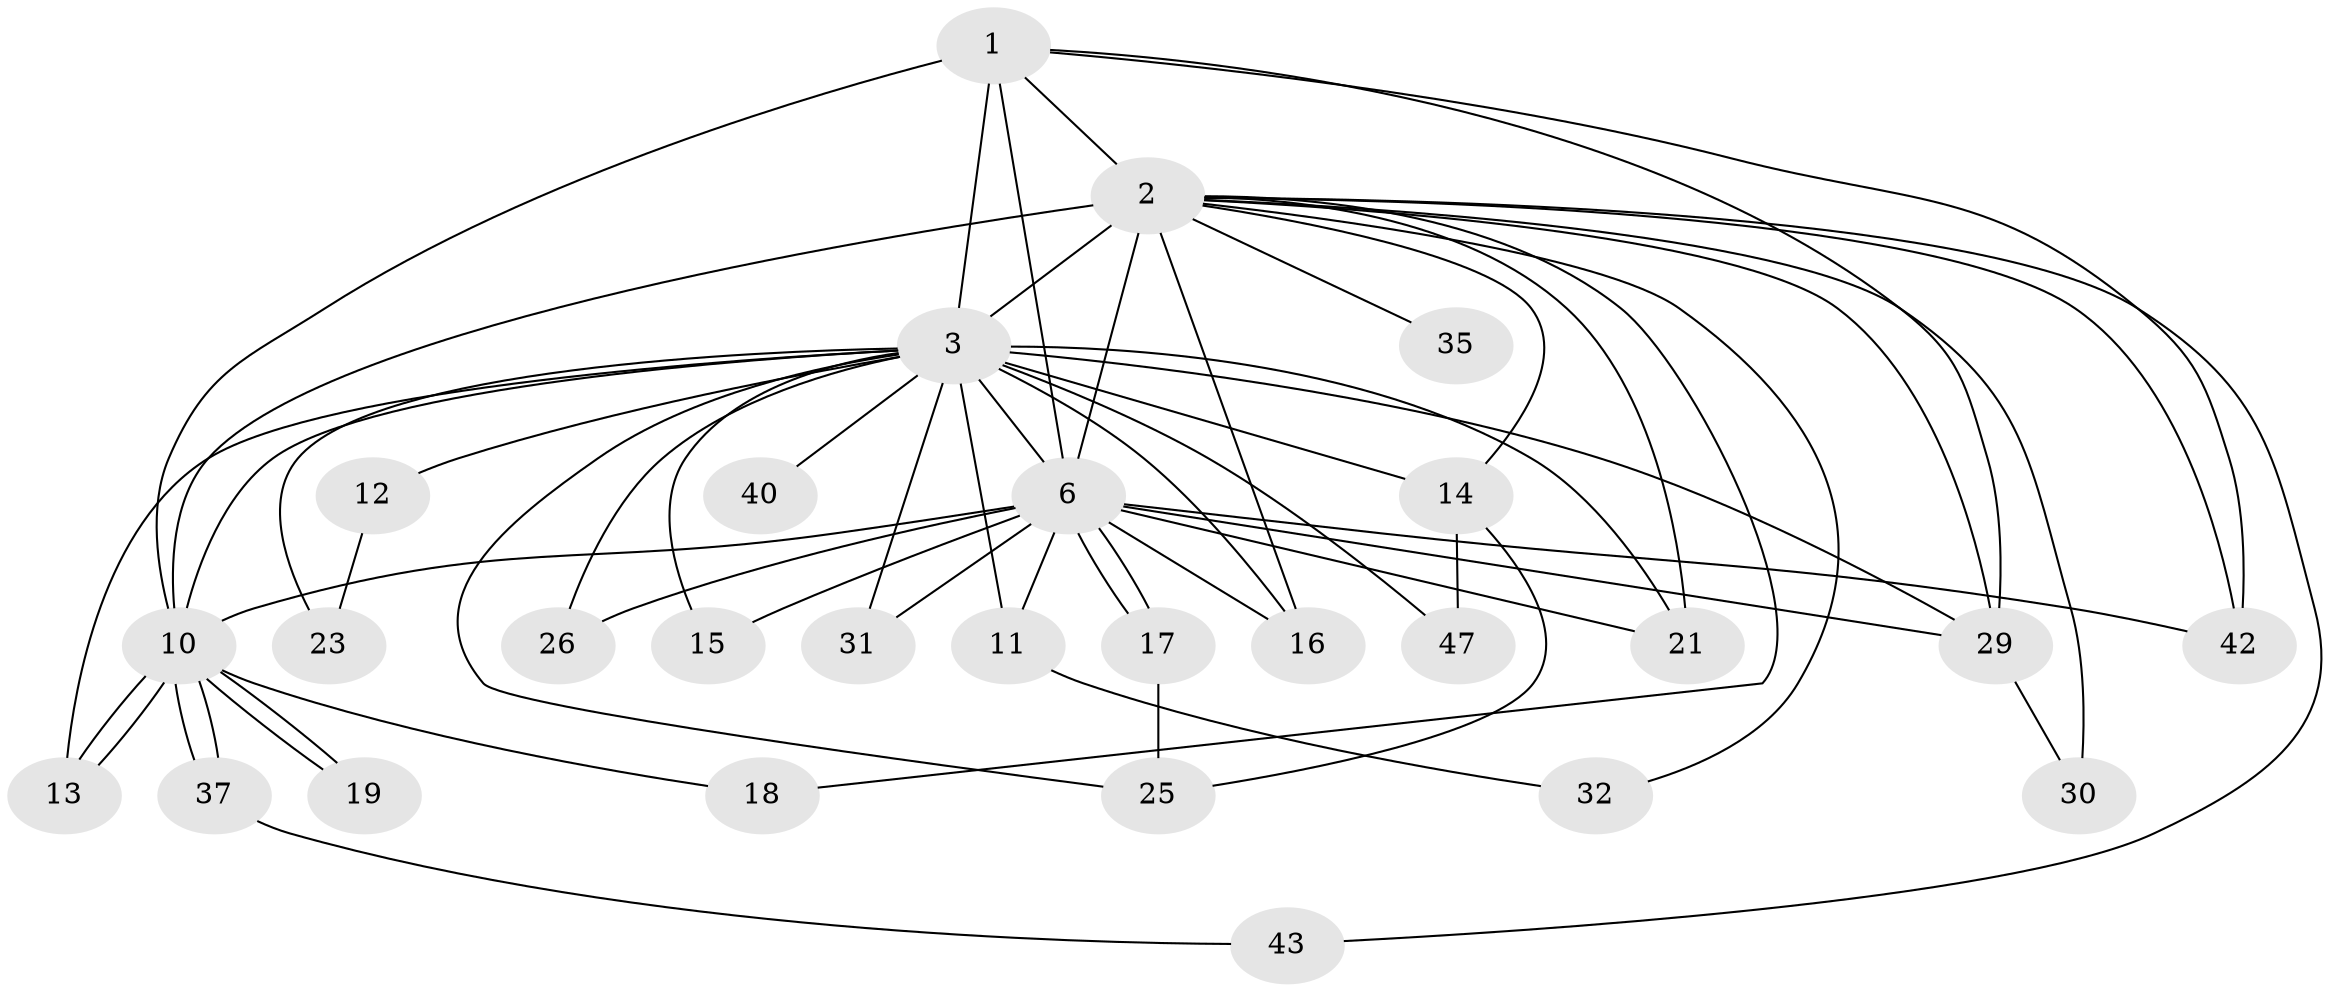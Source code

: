 // original degree distribution, {14: 0.017857142857142856, 17: 0.05357142857142857, 16: 0.017857142857142856, 18: 0.017857142857142856, 24: 0.017857142857142856, 15: 0.017857142857142856, 11: 0.017857142857142856, 10: 0.017857142857142856, 3: 0.16071428571428573, 4: 0.07142857142857142, 2: 0.5535714285714286, 5: 0.03571428571428571}
// Generated by graph-tools (version 1.1) at 2025/17/03/04/25 18:17:56]
// undirected, 28 vertices, 60 edges
graph export_dot {
graph [start="1"]
  node [color=gray90,style=filled];
  1;
  2 [super="+4+48+27"];
  3 [super="+9+46+24+5"];
  6 [super="+34+20+33+51+56"];
  10;
  11;
  12;
  13;
  14;
  15;
  16 [super="+44+28"];
  17;
  18;
  19;
  21;
  23;
  25 [super="+38"];
  26;
  29 [super="+36+39"];
  30;
  31;
  32;
  35;
  37;
  40;
  42;
  43;
  47;
  1 -- 2 [weight=3];
  1 -- 3 [weight=6];
  1 -- 6 [weight=2];
  1 -- 10;
  1 -- 42;
  1 -- 29;
  2 -- 3 [weight=14];
  2 -- 6 [weight=2];
  2 -- 10 [weight=2];
  2 -- 16 [weight=2];
  2 -- 30;
  2 -- 32;
  2 -- 43;
  2 -- 35;
  2 -- 42;
  2 -- 14;
  2 -- 18;
  2 -- 29;
  2 -- 21;
  3 -- 6 [weight=6];
  3 -- 10 [weight=5];
  3 -- 12 [weight=2];
  3 -- 21;
  3 -- 26;
  3 -- 29;
  3 -- 47;
  3 -- 16;
  3 -- 13 [weight=2];
  3 -- 40 [weight=2];
  3 -- 25;
  3 -- 23 [weight=2];
  3 -- 11;
  3 -- 14;
  3 -- 15;
  3 -- 31;
  6 -- 10 [weight=2];
  6 -- 11;
  6 -- 15;
  6 -- 16 [weight=2];
  6 -- 17;
  6 -- 17;
  6 -- 21;
  6 -- 26;
  6 -- 29;
  6 -- 31;
  6 -- 42 [weight=2];
  10 -- 13;
  10 -- 13;
  10 -- 18;
  10 -- 19;
  10 -- 19;
  10 -- 37;
  10 -- 37;
  11 -- 32;
  12 -- 23;
  14 -- 25;
  14 -- 47;
  17 -- 25;
  29 -- 30;
  37 -- 43;
}
